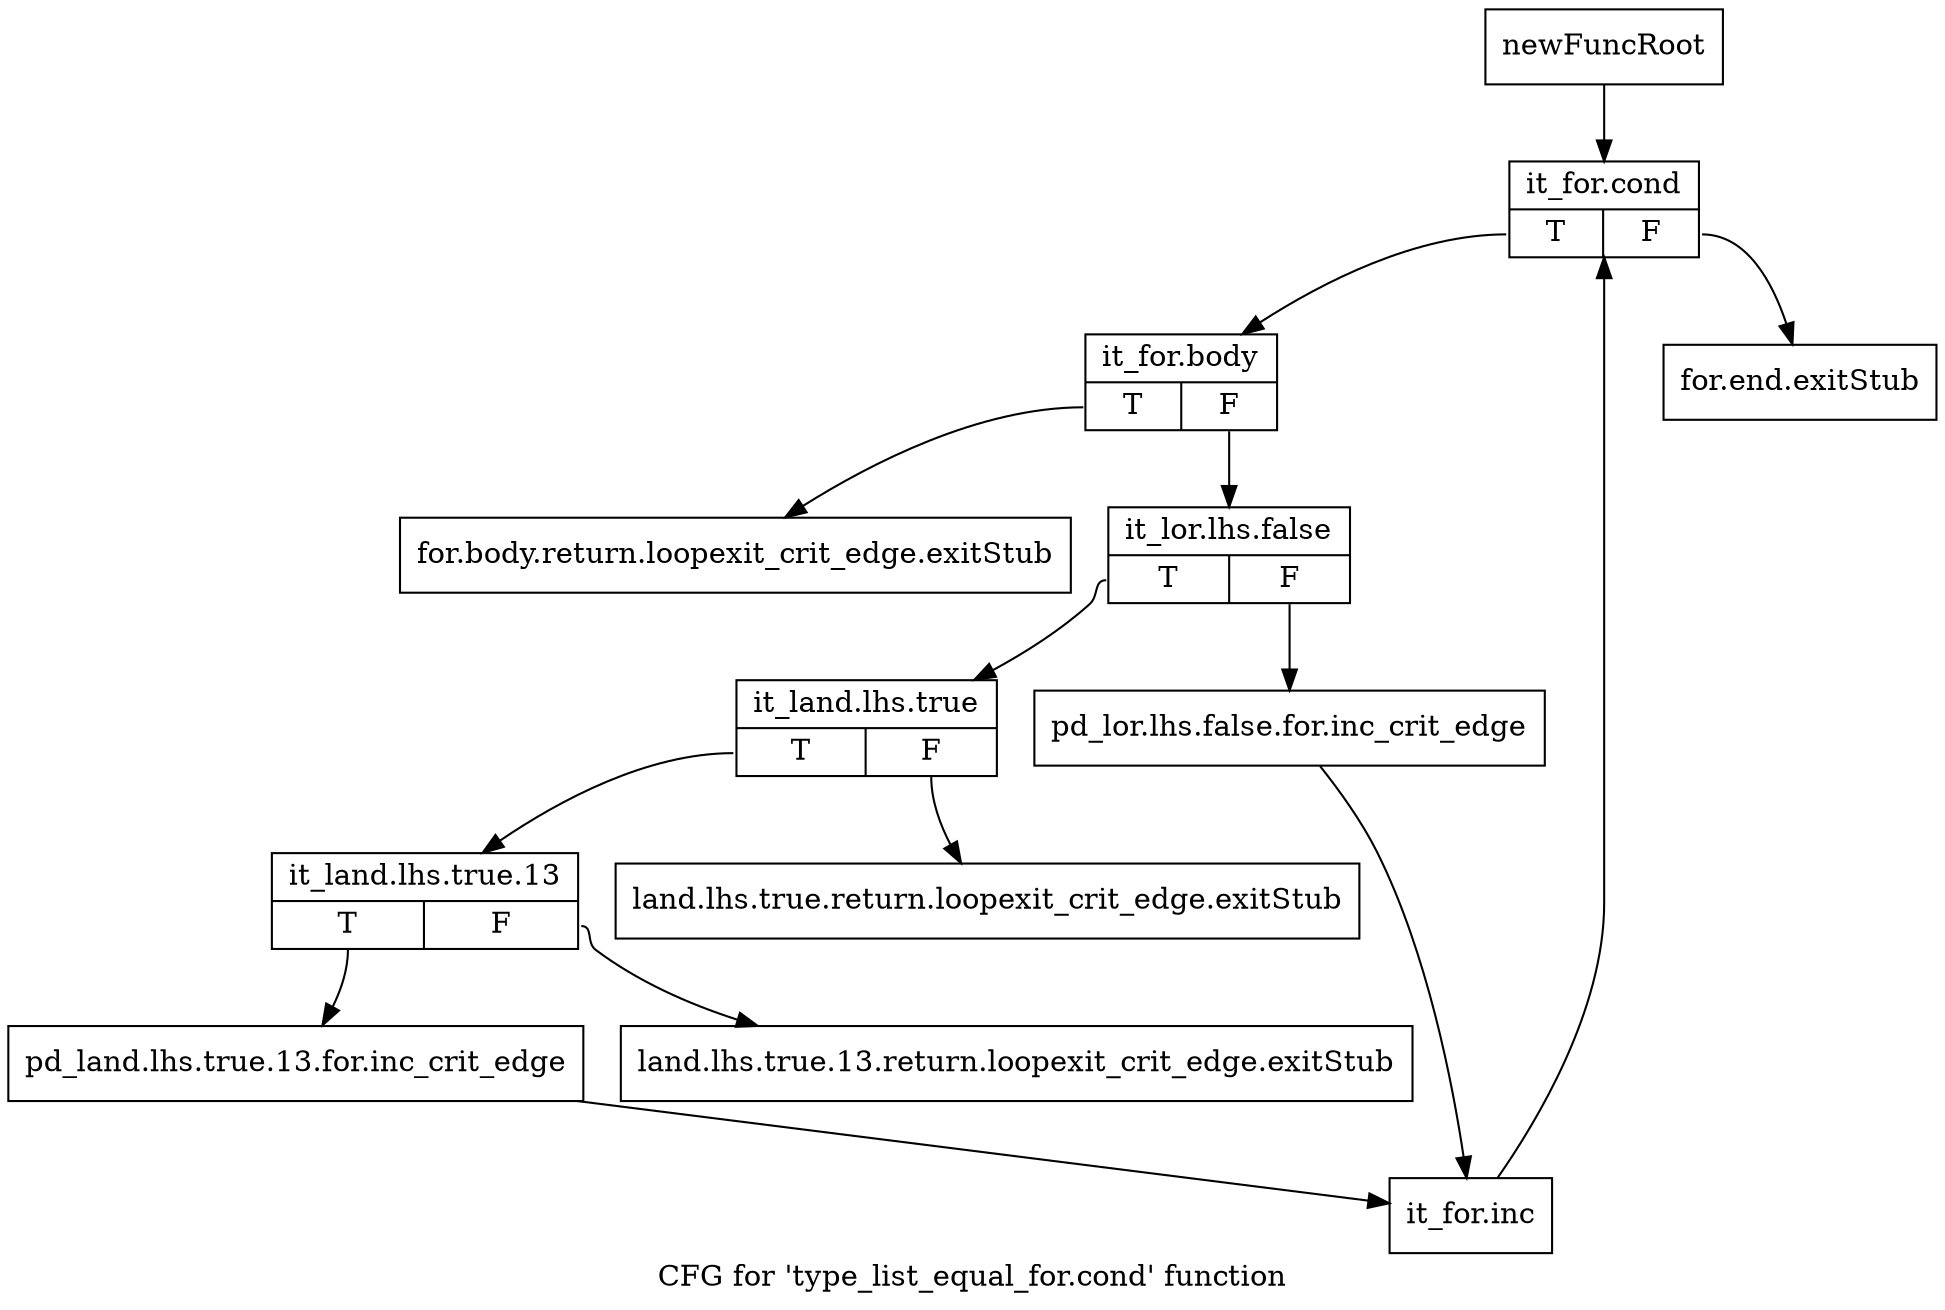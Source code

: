 digraph "CFG for 'type_list_equal_for.cond' function" {
	label="CFG for 'type_list_equal_for.cond' function";

	Node0xc4e92d0 [shape=record,label="{newFuncRoot}"];
	Node0xc4e92d0 -> Node0xc4e9ce0;
	Node0xc4e9320 [shape=record,label="{for.end.exitStub}"];
	Node0xc4e9370 [shape=record,label="{for.body.return.loopexit_crit_edge.exitStub}"];
	Node0xc4e9c40 [shape=record,label="{land.lhs.true.return.loopexit_crit_edge.exitStub}"];
	Node0xc4e9c90 [shape=record,label="{land.lhs.true.13.return.loopexit_crit_edge.exitStub}"];
	Node0xc4e9ce0 [shape=record,label="{it_for.cond|{<s0>T|<s1>F}}"];
	Node0xc4e9ce0:s0 -> Node0xc4e9d30;
	Node0xc4e9ce0:s1 -> Node0xc4e9320;
	Node0xc4e9d30 [shape=record,label="{it_for.body|{<s0>T|<s1>F}}"];
	Node0xc4e9d30:s0 -> Node0xc4e9370;
	Node0xc4e9d30:s1 -> Node0xc4e9d80;
	Node0xc4e9d80 [shape=record,label="{it_lor.lhs.false|{<s0>T|<s1>F}}"];
	Node0xc4e9d80:s0 -> Node0xc4e9e20;
	Node0xc4e9d80:s1 -> Node0xc4e9dd0;
	Node0xc4e9dd0 [shape=record,label="{pd_lor.lhs.false.for.inc_crit_edge}"];
	Node0xc4e9dd0 -> Node0xc4e9f10;
	Node0xc4e9e20 [shape=record,label="{it_land.lhs.true|{<s0>T|<s1>F}}"];
	Node0xc4e9e20:s0 -> Node0xc4e9e70;
	Node0xc4e9e20:s1 -> Node0xc4e9c40;
	Node0xc4e9e70 [shape=record,label="{it_land.lhs.true.13|{<s0>T|<s1>F}}"];
	Node0xc4e9e70:s0 -> Node0xc4e9ec0;
	Node0xc4e9e70:s1 -> Node0xc4e9c90;
	Node0xc4e9ec0 [shape=record,label="{pd_land.lhs.true.13.for.inc_crit_edge}"];
	Node0xc4e9ec0 -> Node0xc4e9f10;
	Node0xc4e9f10 [shape=record,label="{it_for.inc}"];
	Node0xc4e9f10 -> Node0xc4e9ce0;
}
